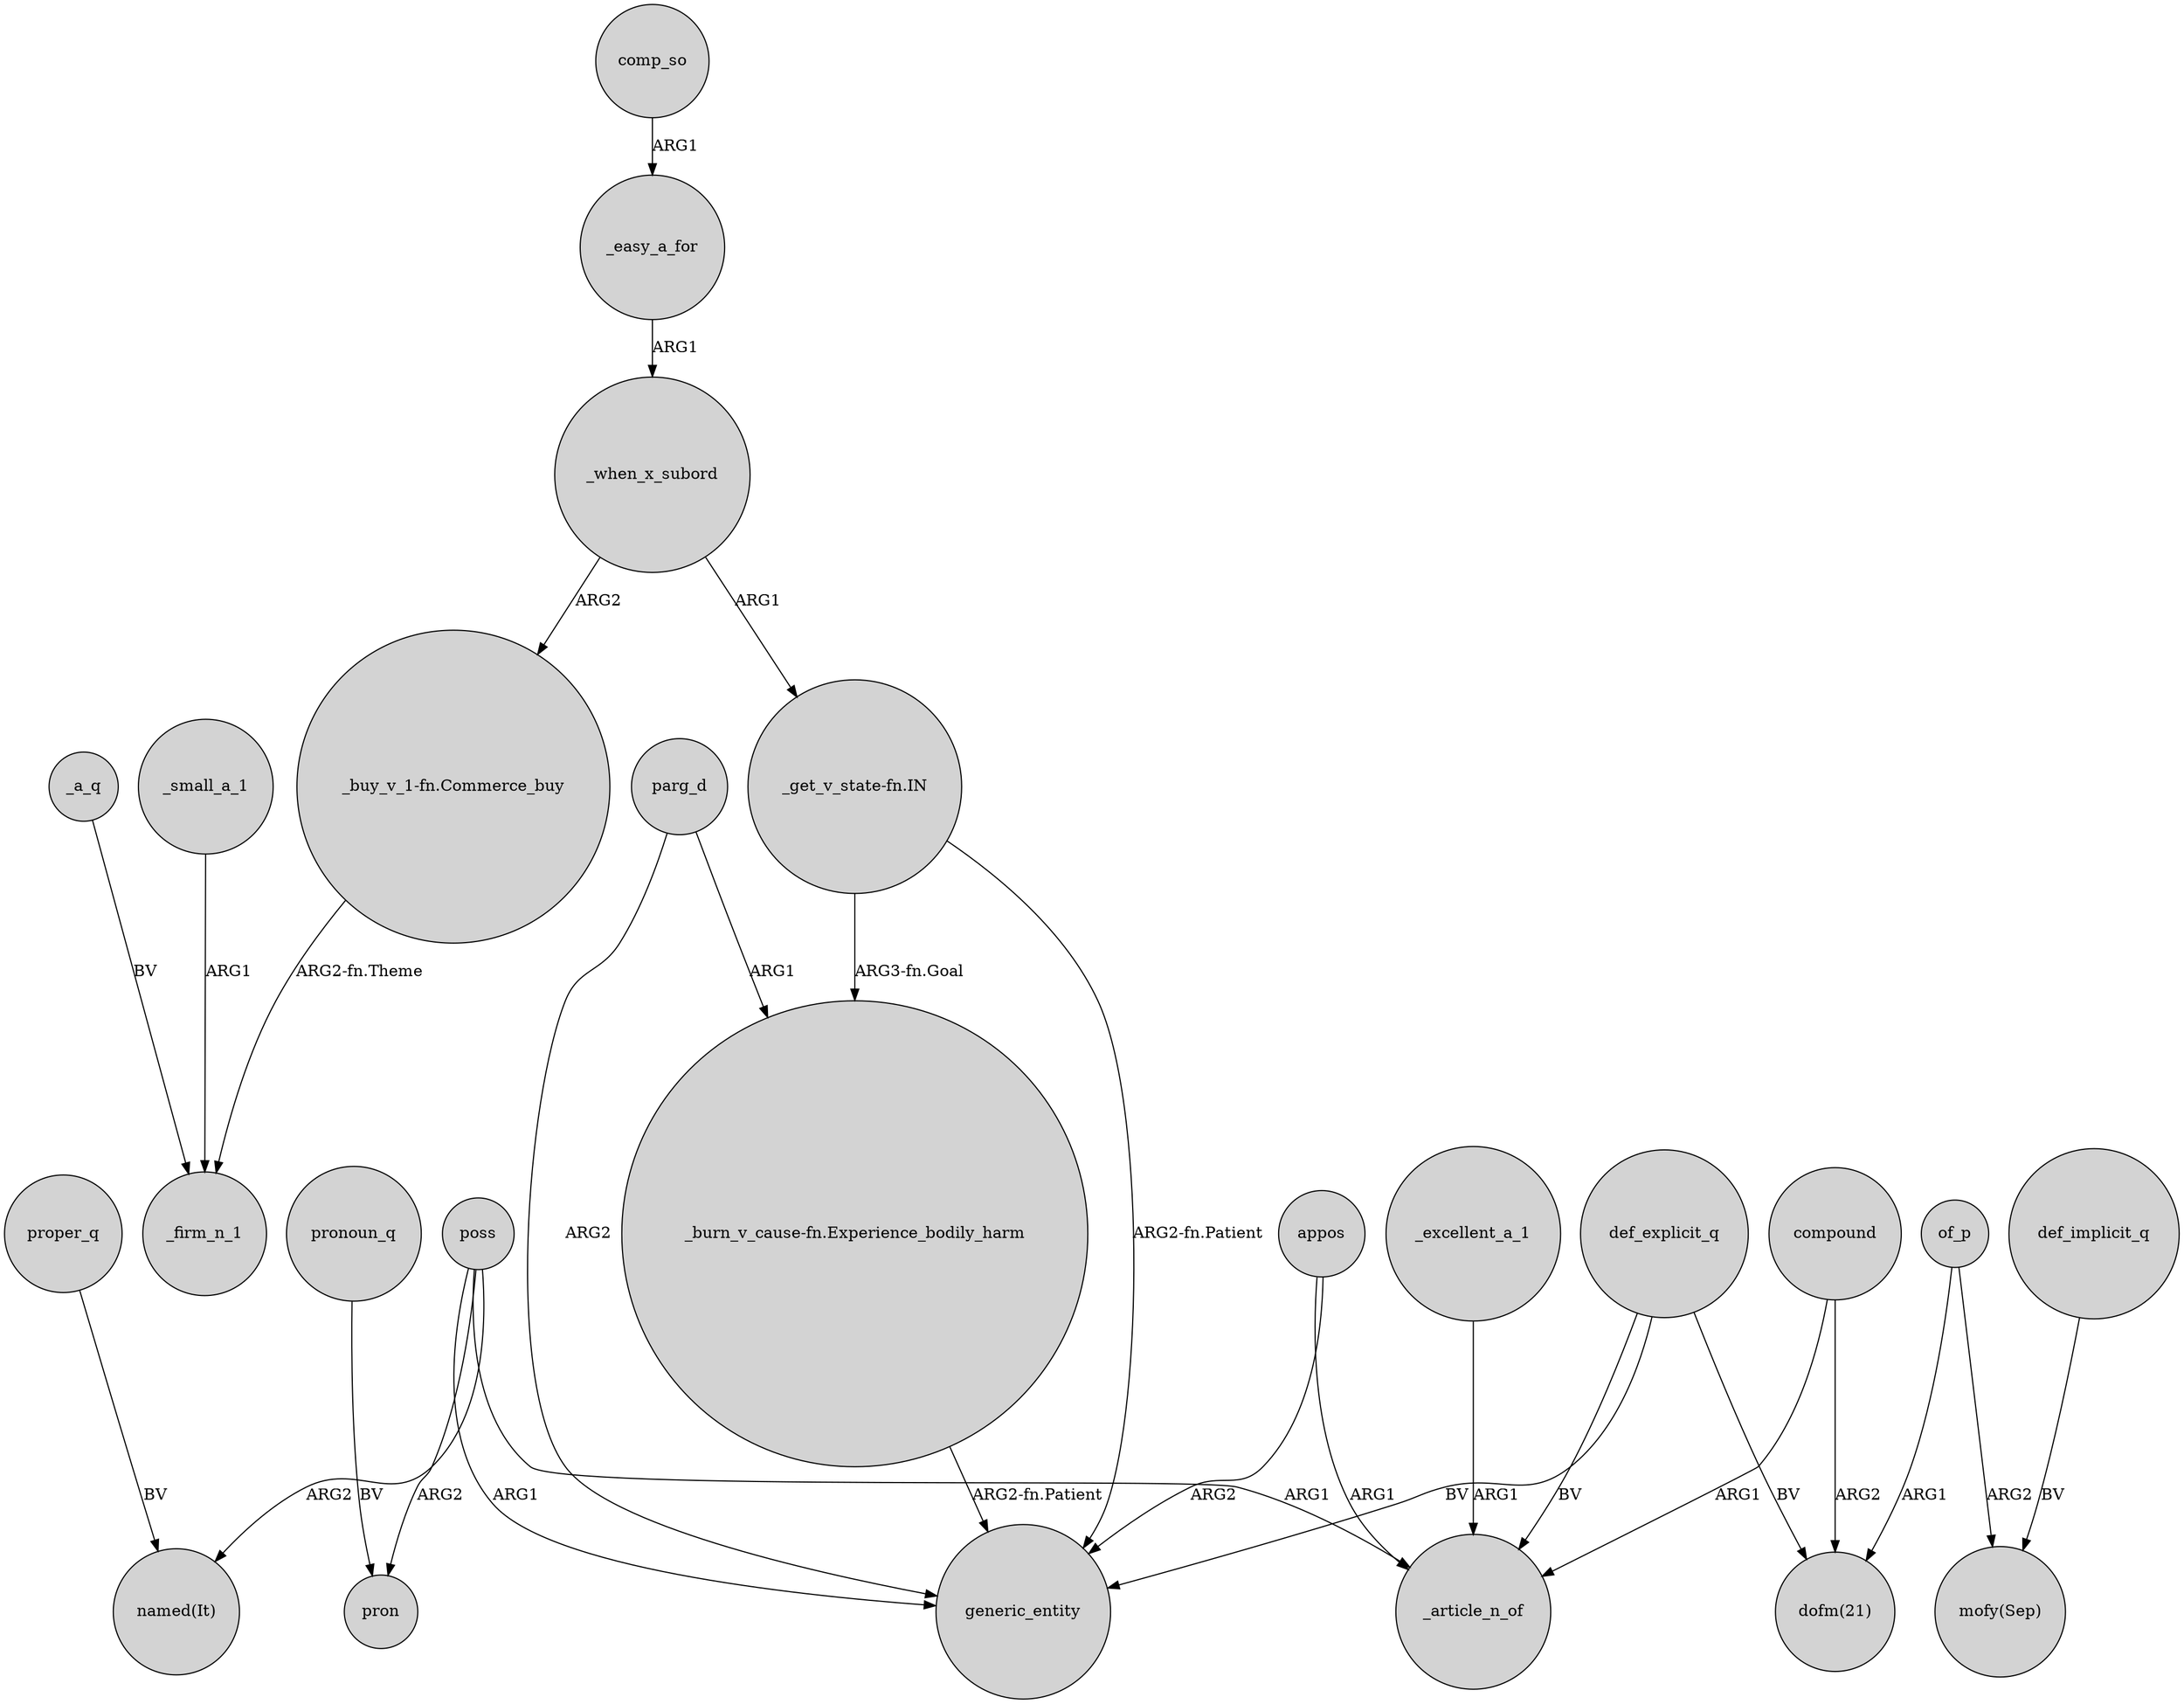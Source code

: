 digraph {
	node [shape=circle style=filled]
	proper_q -> "named(It)" [label=BV]
	"_buy_v_1-fn.Commerce_buy" -> _firm_n_1 [label="ARG2-fn.Theme"]
	"_get_v_state-fn.IN" -> generic_entity [label="ARG2-fn.Patient"]
	poss -> generic_entity [label=ARG1]
	poss -> pron [label=ARG2]
	_when_x_subord -> "_get_v_state-fn.IN" [label=ARG1]
	parg_d -> generic_entity [label=ARG2]
	poss -> _article_n_of [label=ARG1]
	_a_q -> _firm_n_1 [label=BV]
	def_explicit_q -> generic_entity [label=BV]
	_small_a_1 -> _firm_n_1 [label=ARG1]
	appos -> generic_entity [label=ARG2]
	_easy_a_for -> _when_x_subord [label=ARG1]
	of_p -> "mofy(Sep)" [label=ARG2]
	poss -> "named(It)" [label=ARG2]
	comp_so -> _easy_a_for [label=ARG1]
	"_get_v_state-fn.IN" -> "_burn_v_cause-fn.Experience_bodily_harm" [label="ARG3-fn.Goal"]
	pronoun_q -> pron [label=BV]
	parg_d -> "_burn_v_cause-fn.Experience_bodily_harm" [label=ARG1]
	compound -> _article_n_of [label=ARG1]
	appos -> _article_n_of [label=ARG1]
	def_implicit_q -> "mofy(Sep)" [label=BV]
	def_explicit_q -> "dofm(21)" [label=BV]
	_excellent_a_1 -> _article_n_of [label=ARG1]
	_when_x_subord -> "_buy_v_1-fn.Commerce_buy" [label=ARG2]
	def_explicit_q -> _article_n_of [label=BV]
	compound -> "dofm(21)" [label=ARG2]
	"_burn_v_cause-fn.Experience_bodily_harm" -> generic_entity [label="ARG2-fn.Patient"]
	of_p -> "dofm(21)" [label=ARG1]
}
